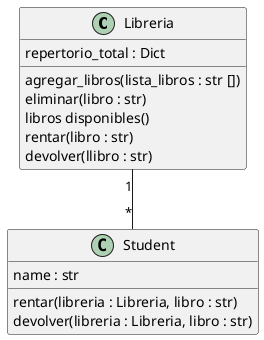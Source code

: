 @startuml
class Libreria{
repertorio_total : Dict

agregar_libros(lista_libros : str [])
eliminar(libro : str)
libros disponibles()
rentar(libro : str)
devolver(llibro : str)

}
class Student{
name : str



rentar(libreria : Libreria, libro : str)
devolver(libreria : Libreria, libro : str)
}

Libreria "1"--"*" Student
@enduml